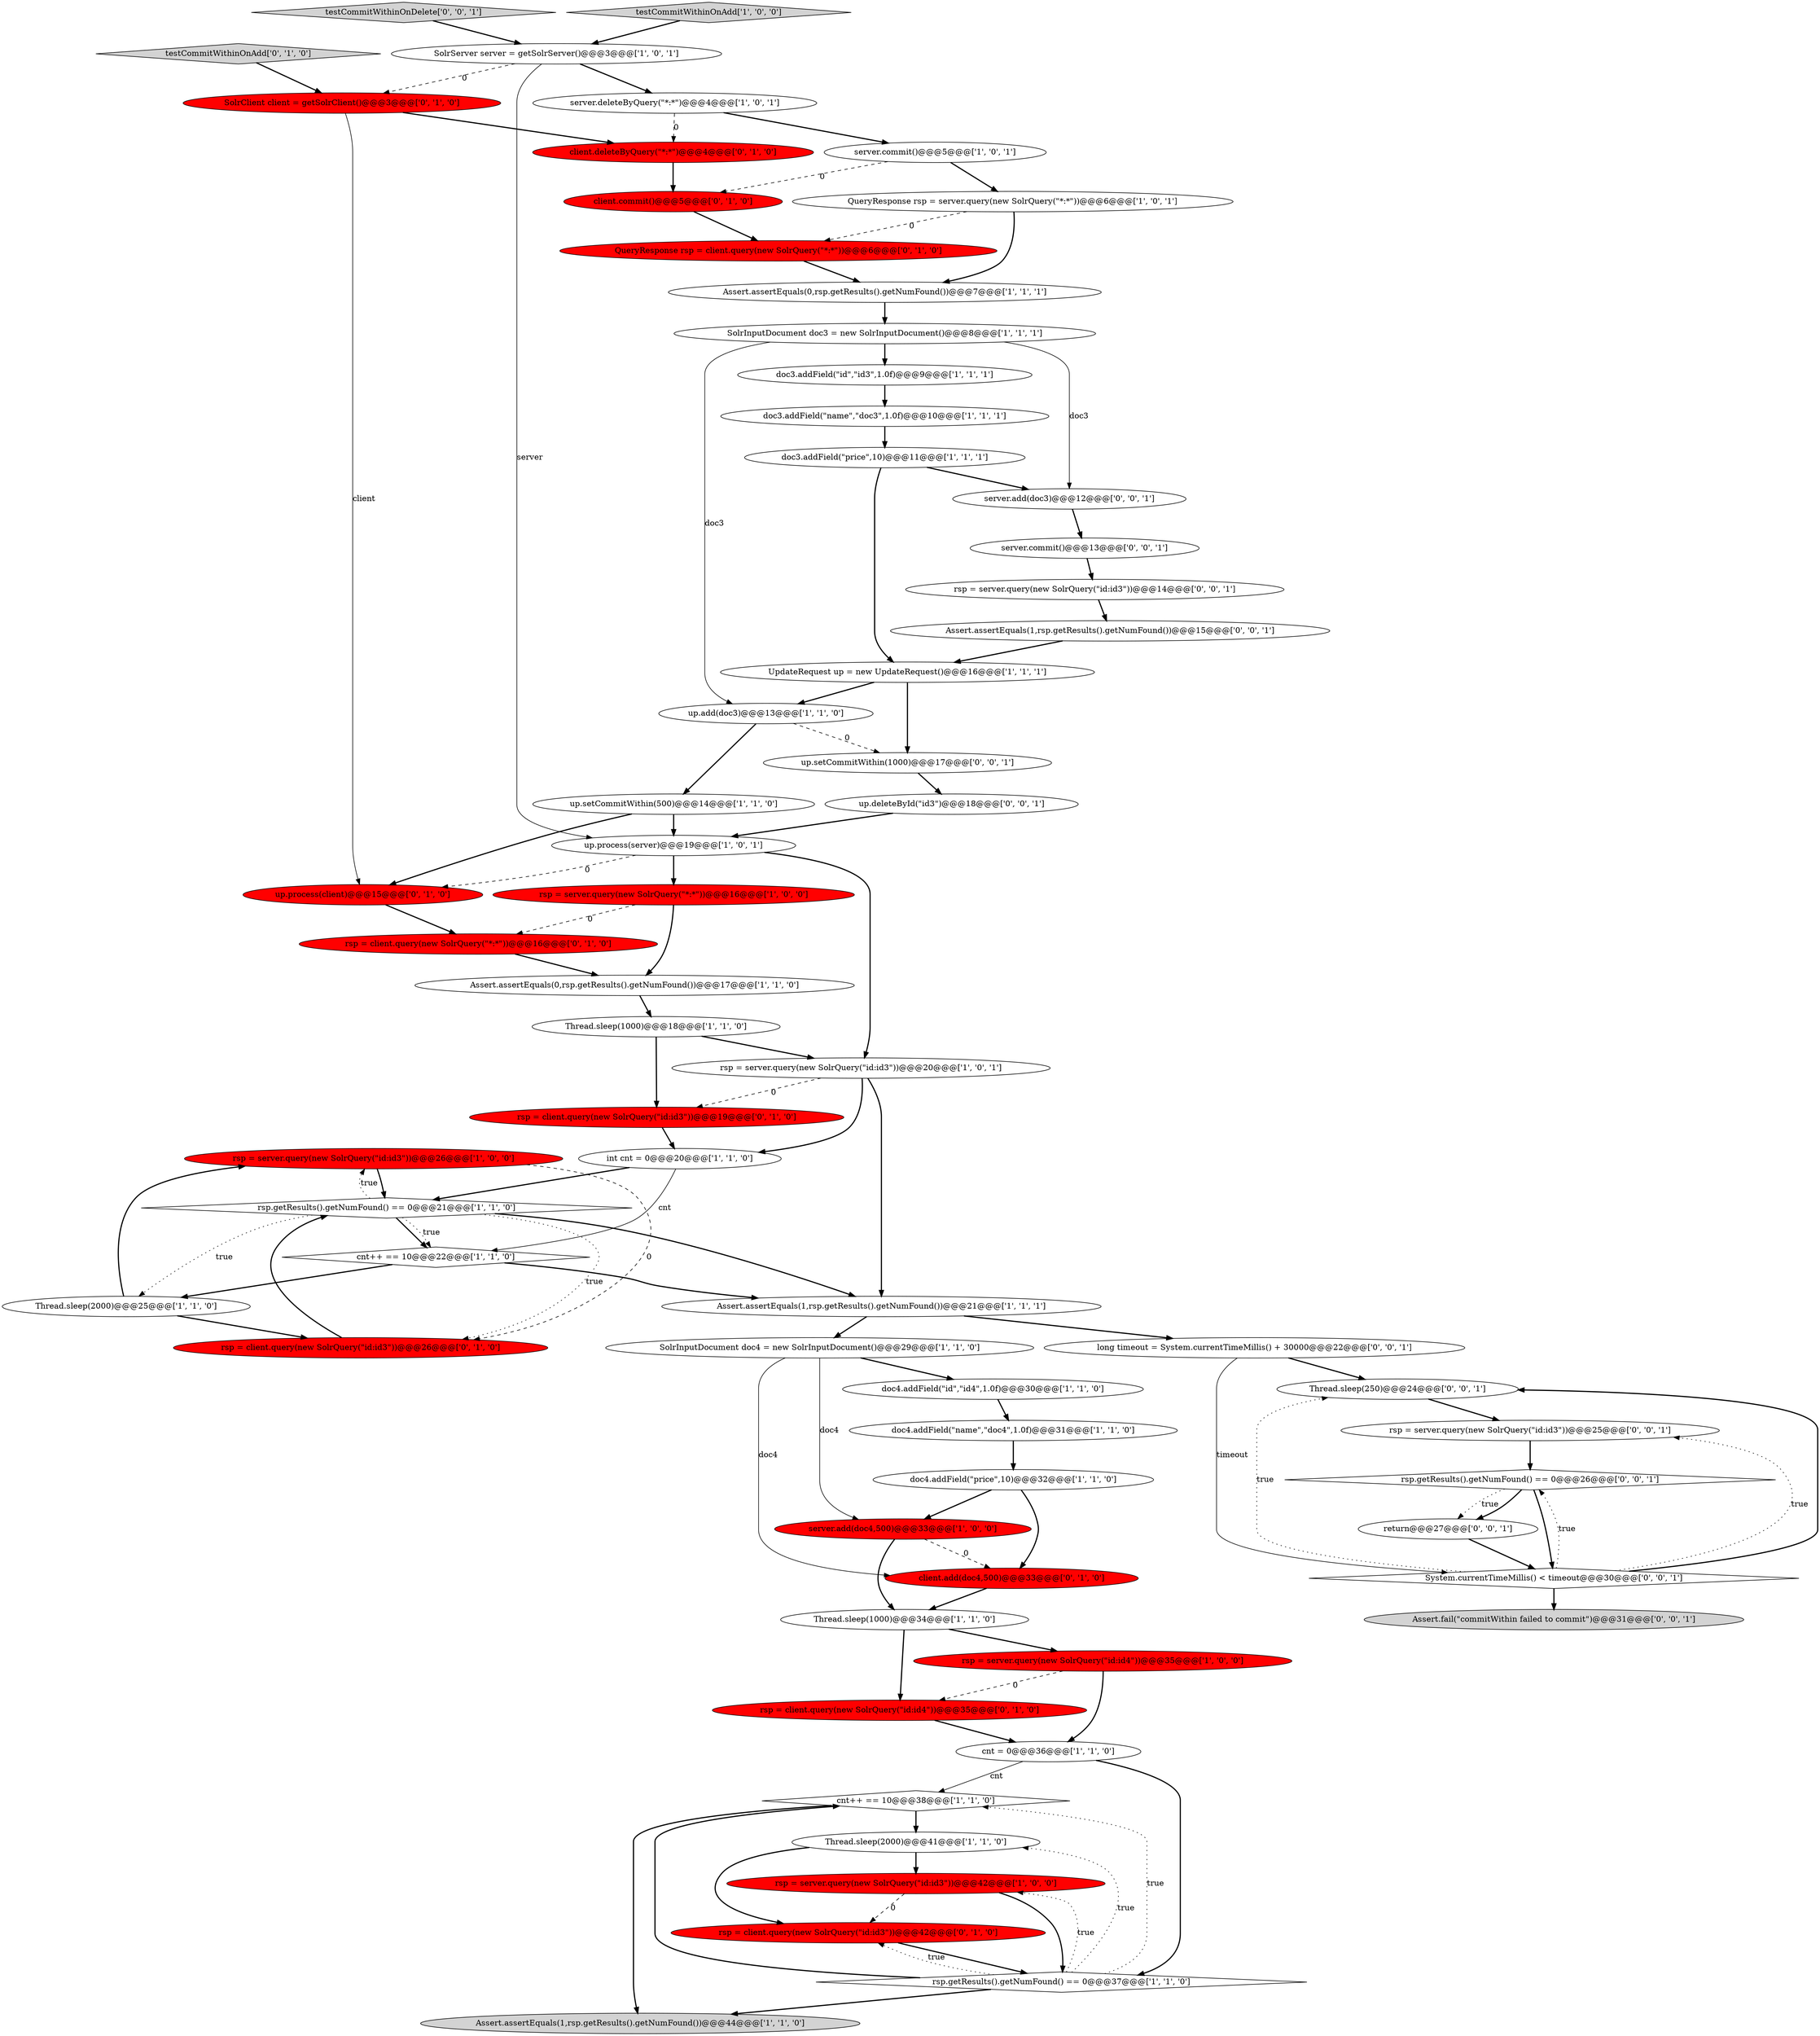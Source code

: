 digraph {
2 [style = filled, label = "rsp = server.query(new SolrQuery(\"id:id3\"))@@@26@@@['1', '0', '0']", fillcolor = red, shape = ellipse image = "AAA1AAABBB1BBB"];
62 [style = filled, label = "up.deleteById(\"id3\")@@@18@@@['0', '0', '1']", fillcolor = white, shape = ellipse image = "AAA0AAABBB3BBB"];
45 [style = filled, label = "testCommitWithinOnAdd['0', '1', '0']", fillcolor = lightgray, shape = diamond image = "AAA0AAABBB2BBB"];
18 [style = filled, label = "rsp = server.query(new SolrQuery(\"id:id3\"))@@@42@@@['1', '0', '0']", fillcolor = red, shape = ellipse image = "AAA1AAABBB1BBB"];
60 [style = filled, label = "rsp = server.query(new SolrQuery(\"id:id3\"))@@@14@@@['0', '0', '1']", fillcolor = white, shape = ellipse image = "AAA0AAABBB3BBB"];
5 [style = filled, label = "Assert.assertEquals(0,rsp.getResults().getNumFound())@@@17@@@['1', '1', '0']", fillcolor = white, shape = ellipse image = "AAA0AAABBB1BBB"];
54 [style = filled, label = "testCommitWithinOnDelete['0', '0', '1']", fillcolor = lightgray, shape = diamond image = "AAA0AAABBB3BBB"];
50 [style = filled, label = "rsp = server.query(new SolrQuery(\"id:id3\"))@@@25@@@['0', '0', '1']", fillcolor = white, shape = ellipse image = "AAA0AAABBB3BBB"];
25 [style = filled, label = "SolrInputDocument doc4 = new SolrInputDocument()@@@29@@@['1', '1', '0']", fillcolor = white, shape = ellipse image = "AAA0AAABBB1BBB"];
27 [style = filled, label = "up.process(server)@@@19@@@['1', '0', '1']", fillcolor = white, shape = ellipse image = "AAA0AAABBB1BBB"];
6 [style = filled, label = "doc3.addField(\"id\",\"id3\",1.0f)@@@9@@@['1', '1', '1']", fillcolor = white, shape = ellipse image = "AAA0AAABBB1BBB"];
31 [style = filled, label = "cnt++ == 10@@@22@@@['1', '1', '0']", fillcolor = white, shape = diamond image = "AAA0AAABBB1BBB"];
53 [style = filled, label = "Thread.sleep(250)@@@24@@@['0', '0', '1']", fillcolor = white, shape = ellipse image = "AAA0AAABBB3BBB"];
56 [style = filled, label = "return@@@27@@@['0', '0', '1']", fillcolor = white, shape = ellipse image = "AAA0AAABBB3BBB"];
26 [style = filled, label = "doc4.addField(\"price\",10)@@@32@@@['1', '1', '0']", fillcolor = white, shape = ellipse image = "AAA0AAABBB1BBB"];
52 [style = filled, label = "rsp.getResults().getNumFound() == 0@@@26@@@['0', '0', '1']", fillcolor = white, shape = diamond image = "AAA0AAABBB3BBB"];
19 [style = filled, label = "Thread.sleep(1000)@@@34@@@['1', '1', '0']", fillcolor = white, shape = ellipse image = "AAA0AAABBB1BBB"];
43 [style = filled, label = "rsp = client.query(new SolrQuery(\"*:*\"))@@@16@@@['0', '1', '0']", fillcolor = red, shape = ellipse image = "AAA1AAABBB2BBB"];
46 [style = filled, label = "SolrClient client = getSolrClient()@@@3@@@['0', '1', '0']", fillcolor = red, shape = ellipse image = "AAA1AAABBB2BBB"];
21 [style = filled, label = "server.commit()@@@5@@@['1', '0', '1']", fillcolor = white, shape = ellipse image = "AAA0AAABBB1BBB"];
42 [style = filled, label = "client.commit()@@@5@@@['0', '1', '0']", fillcolor = red, shape = ellipse image = "AAA1AAABBB2BBB"];
32 [style = filled, label = "Thread.sleep(2000)@@@41@@@['1', '1', '0']", fillcolor = white, shape = ellipse image = "AAA0AAABBB1BBB"];
38 [style = filled, label = "up.process(client)@@@15@@@['0', '1', '0']", fillcolor = red, shape = ellipse image = "AAA1AAABBB2BBB"];
0 [style = filled, label = "doc3.addField(\"name\",\"doc3\",1.0f)@@@10@@@['1', '1', '1']", fillcolor = white, shape = ellipse image = "AAA0AAABBB1BBB"];
7 [style = filled, label = "UpdateRequest up = new UpdateRequest()@@@16@@@['1', '1', '1']", fillcolor = white, shape = ellipse image = "AAA0AAABBB1BBB"];
36 [style = filled, label = "rsp.getResults().getNumFound() == 0@@@21@@@['1', '1', '0']", fillcolor = white, shape = diamond image = "AAA0AAABBB1BBB"];
12 [style = filled, label = "Assert.assertEquals(1,rsp.getResults().getNumFound())@@@44@@@['1', '1', '0']", fillcolor = lightgray, shape = ellipse image = "AAA0AAABBB1BBB"];
22 [style = filled, label = "SolrServer server = getSolrServer()@@@3@@@['1', '0', '1']", fillcolor = white, shape = ellipse image = "AAA0AAABBB1BBB"];
4 [style = filled, label = "server.add(doc4,500)@@@33@@@['1', '0', '0']", fillcolor = red, shape = ellipse image = "AAA1AAABBB1BBB"];
24 [style = filled, label = "int cnt = 0@@@20@@@['1', '1', '0']", fillcolor = white, shape = ellipse image = "AAA0AAABBB1BBB"];
44 [style = filled, label = "rsp = client.query(new SolrQuery(\"id:id4\"))@@@35@@@['0', '1', '0']", fillcolor = red, shape = ellipse image = "AAA1AAABBB2BBB"];
40 [style = filled, label = "QueryResponse rsp = client.query(new SolrQuery(\"*:*\"))@@@6@@@['0', '1', '0']", fillcolor = red, shape = ellipse image = "AAA1AAABBB2BBB"];
48 [style = filled, label = "rsp = client.query(new SolrQuery(\"id:id3\"))@@@26@@@['0', '1', '0']", fillcolor = red, shape = ellipse image = "AAA1AAABBB2BBB"];
57 [style = filled, label = "up.setCommitWithin(1000)@@@17@@@['0', '0', '1']", fillcolor = white, shape = ellipse image = "AAA0AAABBB3BBB"];
41 [style = filled, label = "client.add(doc4,500)@@@33@@@['0', '1', '0']", fillcolor = red, shape = ellipse image = "AAA1AAABBB2BBB"];
39 [style = filled, label = "client.deleteByQuery(\"*:*\")@@@4@@@['0', '1', '0']", fillcolor = red, shape = ellipse image = "AAA1AAABBB2BBB"];
10 [style = filled, label = "testCommitWithinOnAdd['1', '0', '0']", fillcolor = lightgray, shape = diamond image = "AAA0AAABBB1BBB"];
3 [style = filled, label = "Assert.assertEquals(1,rsp.getResults().getNumFound())@@@21@@@['1', '1', '1']", fillcolor = white, shape = ellipse image = "AAA0AAABBB1BBB"];
49 [style = filled, label = "long timeout = System.currentTimeMillis() + 30000@@@22@@@['0', '0', '1']", fillcolor = white, shape = ellipse image = "AAA0AAABBB3BBB"];
28 [style = filled, label = "server.deleteByQuery(\"*:*\")@@@4@@@['1', '0', '1']", fillcolor = white, shape = ellipse image = "AAA0AAABBB1BBB"];
30 [style = filled, label = "rsp = server.query(new SolrQuery(\"id:id4\"))@@@35@@@['1', '0', '0']", fillcolor = red, shape = ellipse image = "AAA1AAABBB1BBB"];
37 [style = filled, label = "rsp = client.query(new SolrQuery(\"id:id3\"))@@@19@@@['0', '1', '0']", fillcolor = red, shape = ellipse image = "AAA1AAABBB2BBB"];
35 [style = filled, label = "cnt = 0@@@36@@@['1', '1', '0']", fillcolor = white, shape = ellipse image = "AAA0AAABBB1BBB"];
59 [style = filled, label = "Assert.fail(\"commitWithin failed to commit\")@@@31@@@['0', '0', '1']", fillcolor = lightgray, shape = ellipse image = "AAA0AAABBB3BBB"];
55 [style = filled, label = "server.add(doc3)@@@12@@@['0', '0', '1']", fillcolor = white, shape = ellipse image = "AAA0AAABBB3BBB"];
29 [style = filled, label = "doc4.addField(\"name\",\"doc4\",1.0f)@@@31@@@['1', '1', '0']", fillcolor = white, shape = ellipse image = "AAA0AAABBB1BBB"];
33 [style = filled, label = "Assert.assertEquals(0,rsp.getResults().getNumFound())@@@7@@@['1', '1', '1']", fillcolor = white, shape = ellipse image = "AAA0AAABBB1BBB"];
14 [style = filled, label = "cnt++ == 10@@@38@@@['1', '1', '0']", fillcolor = white, shape = diamond image = "AAA0AAABBB1BBB"];
61 [style = filled, label = "server.commit()@@@13@@@['0', '0', '1']", fillcolor = white, shape = ellipse image = "AAA0AAABBB3BBB"];
20 [style = filled, label = "Thread.sleep(1000)@@@18@@@['1', '1', '0']", fillcolor = white, shape = ellipse image = "AAA0AAABBB1BBB"];
11 [style = filled, label = "Thread.sleep(2000)@@@25@@@['1', '1', '0']", fillcolor = white, shape = ellipse image = "AAA0AAABBB1BBB"];
17 [style = filled, label = "up.add(doc3)@@@13@@@['1', '1', '0']", fillcolor = white, shape = ellipse image = "AAA0AAABBB1BBB"];
47 [style = filled, label = "rsp = client.query(new SolrQuery(\"id:id3\"))@@@42@@@['0', '1', '0']", fillcolor = red, shape = ellipse image = "AAA1AAABBB2BBB"];
9 [style = filled, label = "QueryResponse rsp = server.query(new SolrQuery(\"*:*\"))@@@6@@@['1', '0', '1']", fillcolor = white, shape = ellipse image = "AAA0AAABBB1BBB"];
34 [style = filled, label = "rsp = server.query(new SolrQuery(\"id:id3\"))@@@20@@@['1', '0', '1']", fillcolor = white, shape = ellipse image = "AAA0AAABBB1BBB"];
58 [style = filled, label = "System.currentTimeMillis() < timeout@@@30@@@['0', '0', '1']", fillcolor = white, shape = diamond image = "AAA0AAABBB3BBB"];
13 [style = filled, label = "doc4.addField(\"id\",\"id4\",1.0f)@@@30@@@['1', '1', '0']", fillcolor = white, shape = ellipse image = "AAA0AAABBB1BBB"];
51 [style = filled, label = "Assert.assertEquals(1,rsp.getResults().getNumFound())@@@15@@@['0', '0', '1']", fillcolor = white, shape = ellipse image = "AAA0AAABBB3BBB"];
1 [style = filled, label = "SolrInputDocument doc3 = new SolrInputDocument()@@@8@@@['1', '1', '1']", fillcolor = white, shape = ellipse image = "AAA0AAABBB1BBB"];
15 [style = filled, label = "rsp = server.query(new SolrQuery(\"*:*\"))@@@16@@@['1', '0', '0']", fillcolor = red, shape = ellipse image = "AAA1AAABBB1BBB"];
16 [style = filled, label = "doc3.addField(\"price\",10)@@@11@@@['1', '1', '1']", fillcolor = white, shape = ellipse image = "AAA0AAABBB1BBB"];
8 [style = filled, label = "rsp.getResults().getNumFound() == 0@@@37@@@['1', '1', '0']", fillcolor = white, shape = diamond image = "AAA0AAABBB1BBB"];
23 [style = filled, label = "up.setCommitWithin(500)@@@14@@@['1', '1', '0']", fillcolor = white, shape = ellipse image = "AAA0AAABBB1BBB"];
27->38 [style = dashed, label="0"];
16->55 [style = bold, label=""];
41->19 [style = bold, label=""];
30->44 [style = dashed, label="0"];
5->20 [style = bold, label=""];
57->62 [style = bold, label=""];
44->35 [style = bold, label=""];
16->7 [style = bold, label=""];
28->39 [style = dashed, label="0"];
36->48 [style = dotted, label="true"];
27->15 [style = bold, label=""];
62->27 [style = bold, label=""];
25->4 [style = solid, label="doc4"];
36->11 [style = dotted, label="true"];
19->44 [style = bold, label=""];
28->21 [style = bold, label=""];
34->24 [style = bold, label=""];
51->7 [style = bold, label=""];
2->36 [style = bold, label=""];
35->8 [style = bold, label=""];
20->37 [style = bold, label=""];
58->59 [style = bold, label=""];
32->18 [style = bold, label=""];
60->51 [style = bold, label=""];
46->38 [style = solid, label="client"];
11->48 [style = bold, label=""];
9->33 [style = bold, label=""];
35->14 [style = solid, label="cnt"];
58->53 [style = dotted, label="true"];
20->34 [style = bold, label=""];
36->31 [style = bold, label=""];
4->19 [style = bold, label=""];
7->57 [style = bold, label=""];
36->2 [style = dotted, label="true"];
46->39 [style = bold, label=""];
26->4 [style = bold, label=""];
42->40 [style = bold, label=""];
31->11 [style = bold, label=""];
36->31 [style = dotted, label="true"];
29->26 [style = bold, label=""];
52->58 [style = bold, label=""];
56->58 [style = bold, label=""];
21->9 [style = bold, label=""];
2->48 [style = dashed, label="0"];
8->14 [style = dotted, label="true"];
24->31 [style = solid, label="cnt"];
8->18 [style = dotted, label="true"];
45->46 [style = bold, label=""];
31->3 [style = bold, label=""];
39->42 [style = bold, label=""];
4->41 [style = dashed, label="0"];
58->52 [style = dotted, label="true"];
0->16 [style = bold, label=""];
7->17 [style = bold, label=""];
37->24 [style = bold, label=""];
49->58 [style = solid, label="timeout"];
8->14 [style = bold, label=""];
15->43 [style = dashed, label="0"];
22->28 [style = bold, label=""];
52->56 [style = dotted, label="true"];
54->22 [style = bold, label=""];
17->23 [style = bold, label=""];
21->42 [style = dashed, label="0"];
55->61 [style = bold, label=""];
53->50 [style = bold, label=""];
26->41 [style = bold, label=""];
40->33 [style = bold, label=""];
1->6 [style = bold, label=""];
27->34 [style = bold, label=""];
58->53 [style = bold, label=""];
30->35 [style = bold, label=""];
43->5 [style = bold, label=""];
1->17 [style = solid, label="doc3"];
22->27 [style = solid, label="server"];
1->55 [style = solid, label="doc3"];
18->8 [style = bold, label=""];
14->32 [style = bold, label=""];
8->12 [style = bold, label=""];
38->43 [style = bold, label=""];
10->22 [style = bold, label=""];
18->47 [style = dashed, label="0"];
61->60 [style = bold, label=""];
48->36 [style = bold, label=""];
23->27 [style = bold, label=""];
47->8 [style = bold, label=""];
25->13 [style = bold, label=""];
3->25 [style = bold, label=""];
25->41 [style = solid, label="doc4"];
22->46 [style = dashed, label="0"];
52->56 [style = bold, label=""];
33->1 [style = bold, label=""];
6->0 [style = bold, label=""];
8->32 [style = dotted, label="true"];
50->52 [style = bold, label=""];
11->2 [style = bold, label=""];
15->5 [style = bold, label=""];
17->57 [style = dashed, label="0"];
49->53 [style = bold, label=""];
8->47 [style = dotted, label="true"];
24->36 [style = bold, label=""];
13->29 [style = bold, label=""];
34->37 [style = dashed, label="0"];
9->40 [style = dashed, label="0"];
32->47 [style = bold, label=""];
34->3 [style = bold, label=""];
58->50 [style = dotted, label="true"];
14->12 [style = bold, label=""];
23->38 [style = bold, label=""];
3->49 [style = bold, label=""];
19->30 [style = bold, label=""];
36->3 [style = bold, label=""];
}
